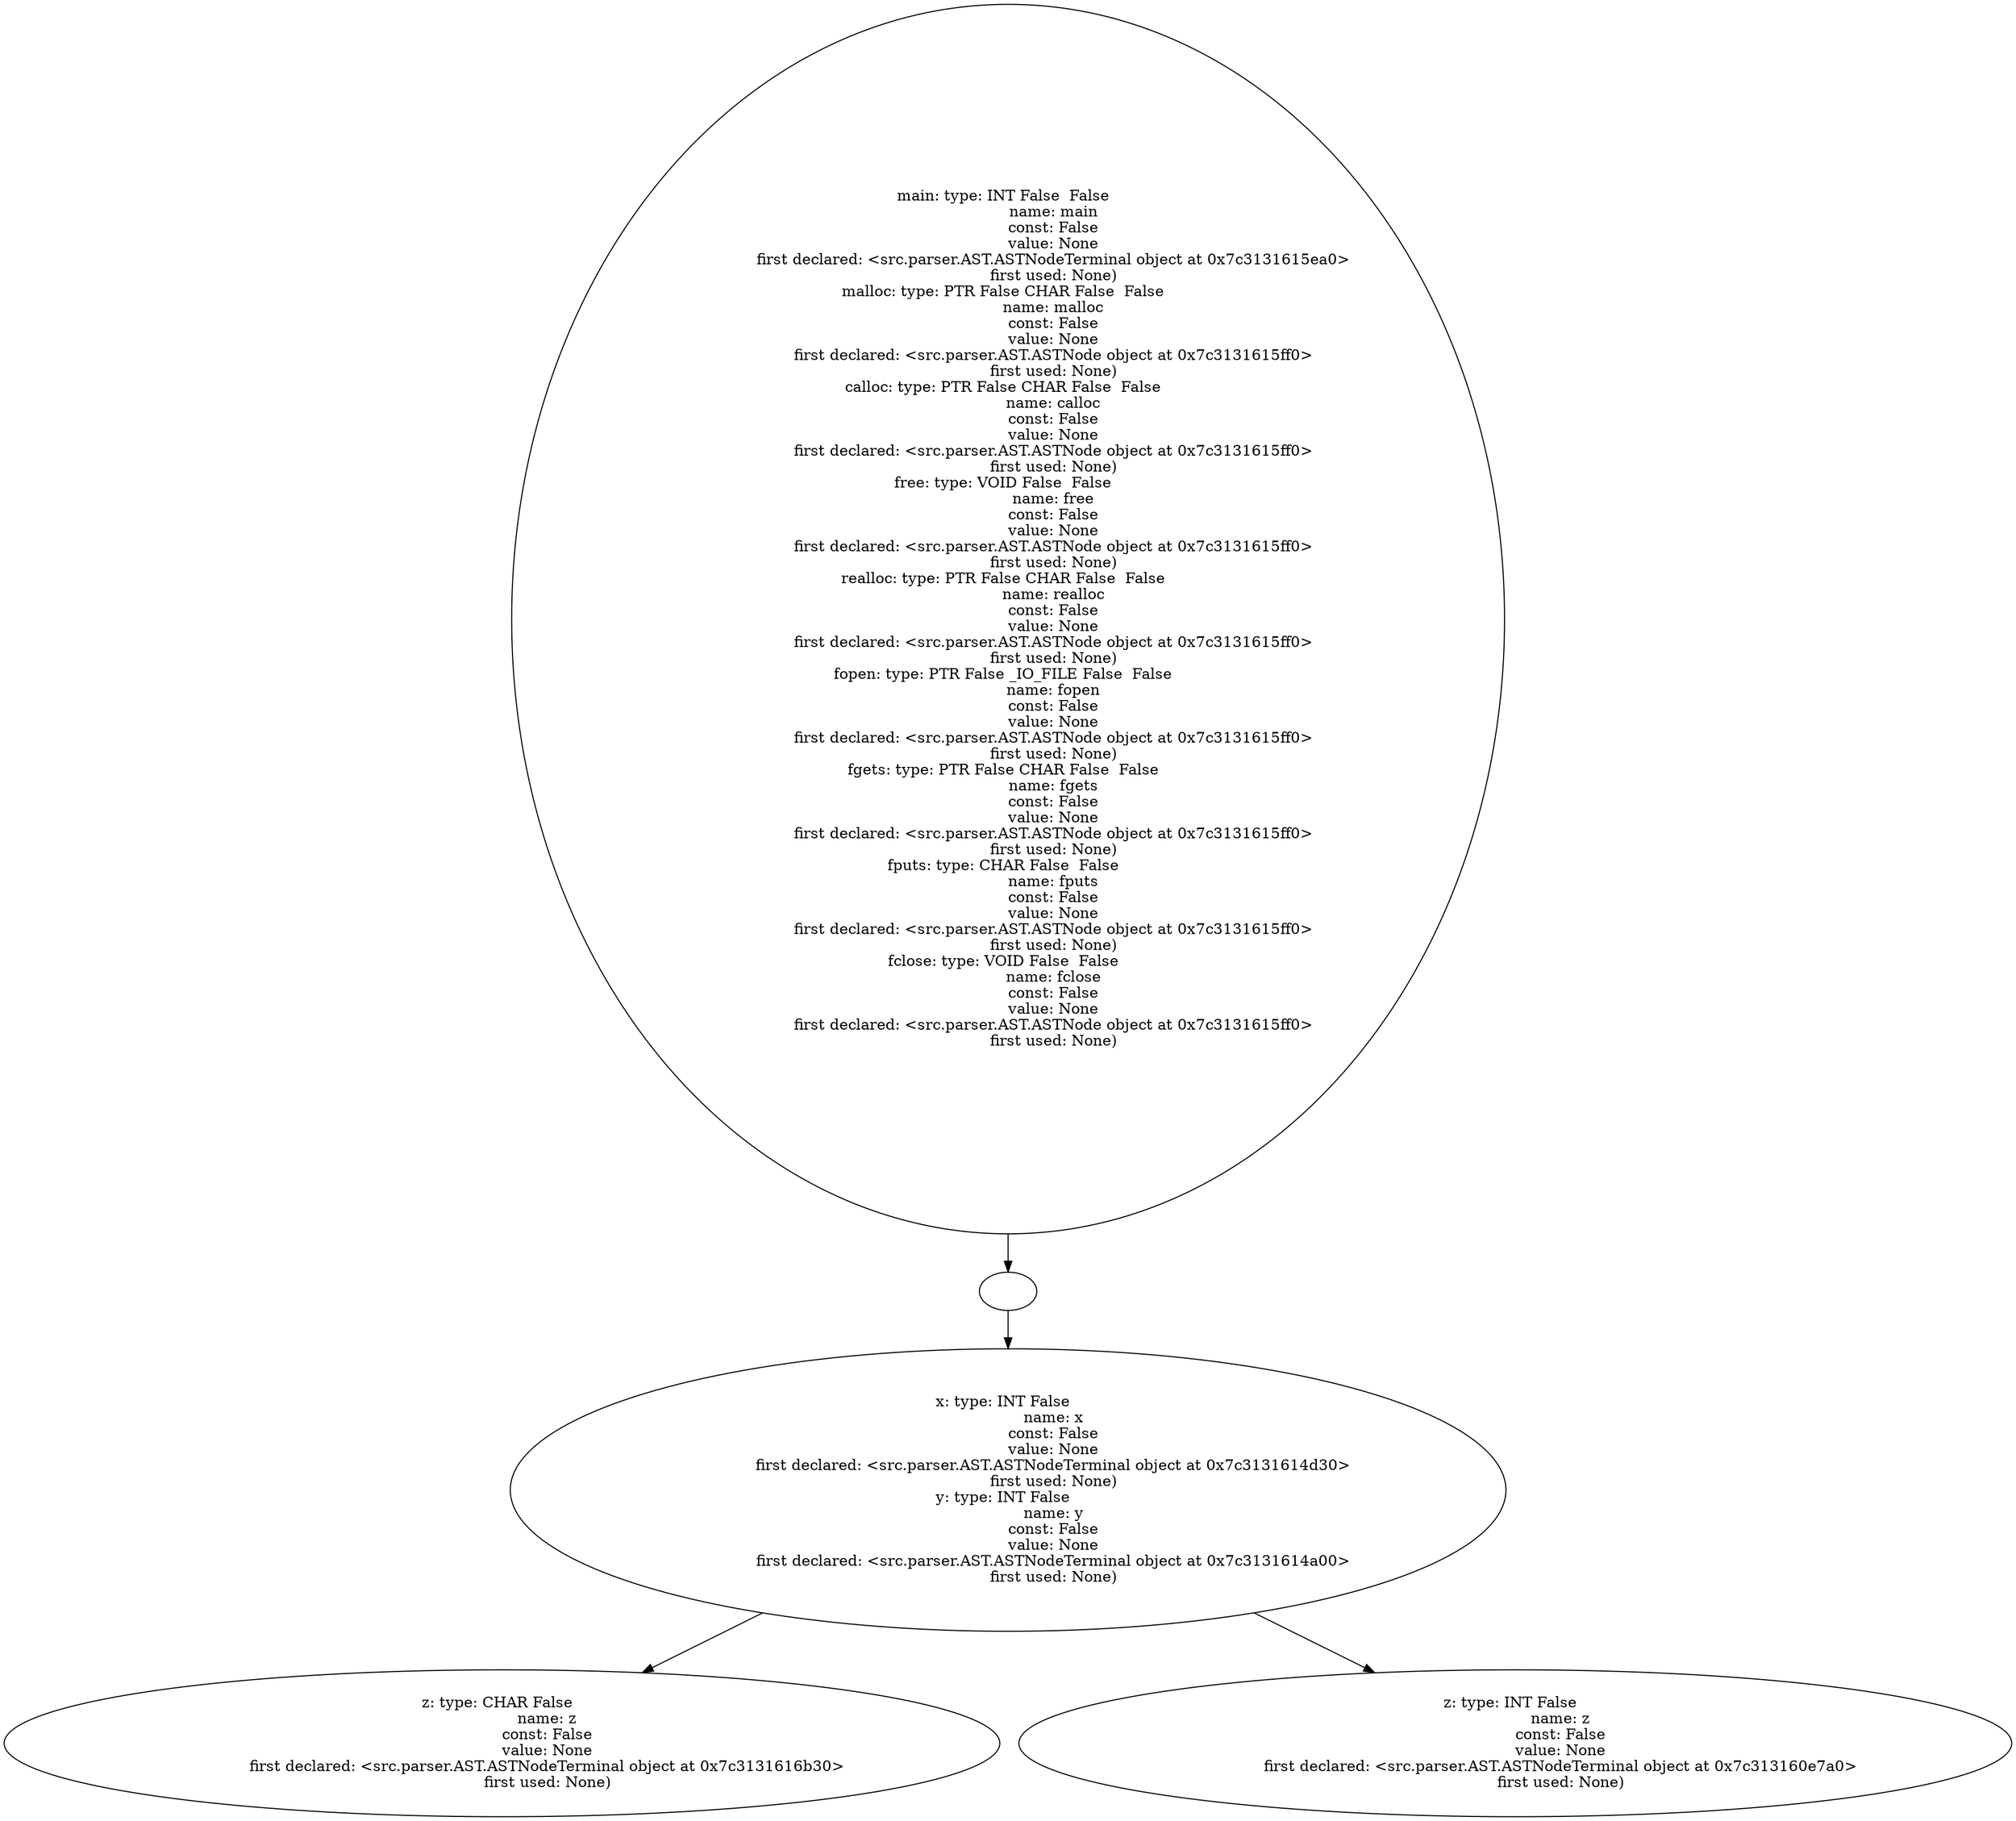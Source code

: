 digraph AST {
  "136550723708592" [label="main: type: INT False  False  
                   name: main
                   const: False
                   value: None
                   first declared: <src.parser.AST.ASTNodeTerminal object at 0x7c3131615ea0>
                   first used: None)
malloc: type: PTR False CHAR False  False  
                   name: malloc
                   const: False
                   value: None
                   first declared: <src.parser.AST.ASTNode object at 0x7c3131615ff0>
                   first used: None)
calloc: type: PTR False CHAR False  False  
                   name: calloc
                   const: False
                   value: None
                   first declared: <src.parser.AST.ASTNode object at 0x7c3131615ff0>
                   first used: None)
free: type: VOID False  False  
                   name: free
                   const: False
                   value: None
                   first declared: <src.parser.AST.ASTNode object at 0x7c3131615ff0>
                   first used: None)
realloc: type: PTR False CHAR False  False  
                   name: realloc
                   const: False
                   value: None
                   first declared: <src.parser.AST.ASTNode object at 0x7c3131615ff0>
                   first used: None)
fopen: type: PTR False _IO_FILE False  False  
                   name: fopen
                   const: False
                   value: None
                   first declared: <src.parser.AST.ASTNode object at 0x7c3131615ff0>
                   first used: None)
fgets: type: PTR False CHAR False  False  
                   name: fgets
                   const: False
                   value: None
                   first declared: <src.parser.AST.ASTNode object at 0x7c3131615ff0>
                   first used: None)
fputs: type: CHAR False  False  
                   name: fputs
                   const: False
                   value: None
                   first declared: <src.parser.AST.ASTNode object at 0x7c3131615ff0>
                   first used: None)
fclose: type: VOID False  False  
                   name: fclose
                   const: False
                   value: None
                   first declared: <src.parser.AST.ASTNode object at 0x7c3131615ff0>
                   first used: None)"];
  "136550723708592" -> "136550723703840";
  "136550723703840" [label=""];
  "136550723703840" -> "136550723711760";
  "136550723711760" [label="x: type: INT False  
                   name: x
                   const: False
                   value: None
                   first declared: <src.parser.AST.ASTNodeTerminal object at 0x7c3131614d30>
                   first used: None)
y: type: INT False  
                   name: y
                   const: False
                   value: None
                   first declared: <src.parser.AST.ASTNodeTerminal object at 0x7c3131614a00>
                   first used: None)"];
  "136550723711760" -> "136550723709600";
  "136550723711760" -> "136550723707824";
  "136550723709600" [label="z: type: CHAR False  
                   name: z
                   const: False
                   value: None
                   first declared: <src.parser.AST.ASTNodeTerminal object at 0x7c3131616b30>
                   first used: None)"];
  "136550723707824" [label="z: type: INT False  
                   name: z
                   const: False
                   value: None
                   first declared: <src.parser.AST.ASTNodeTerminal object at 0x7c313160e7a0>
                   first used: None)"];
}
